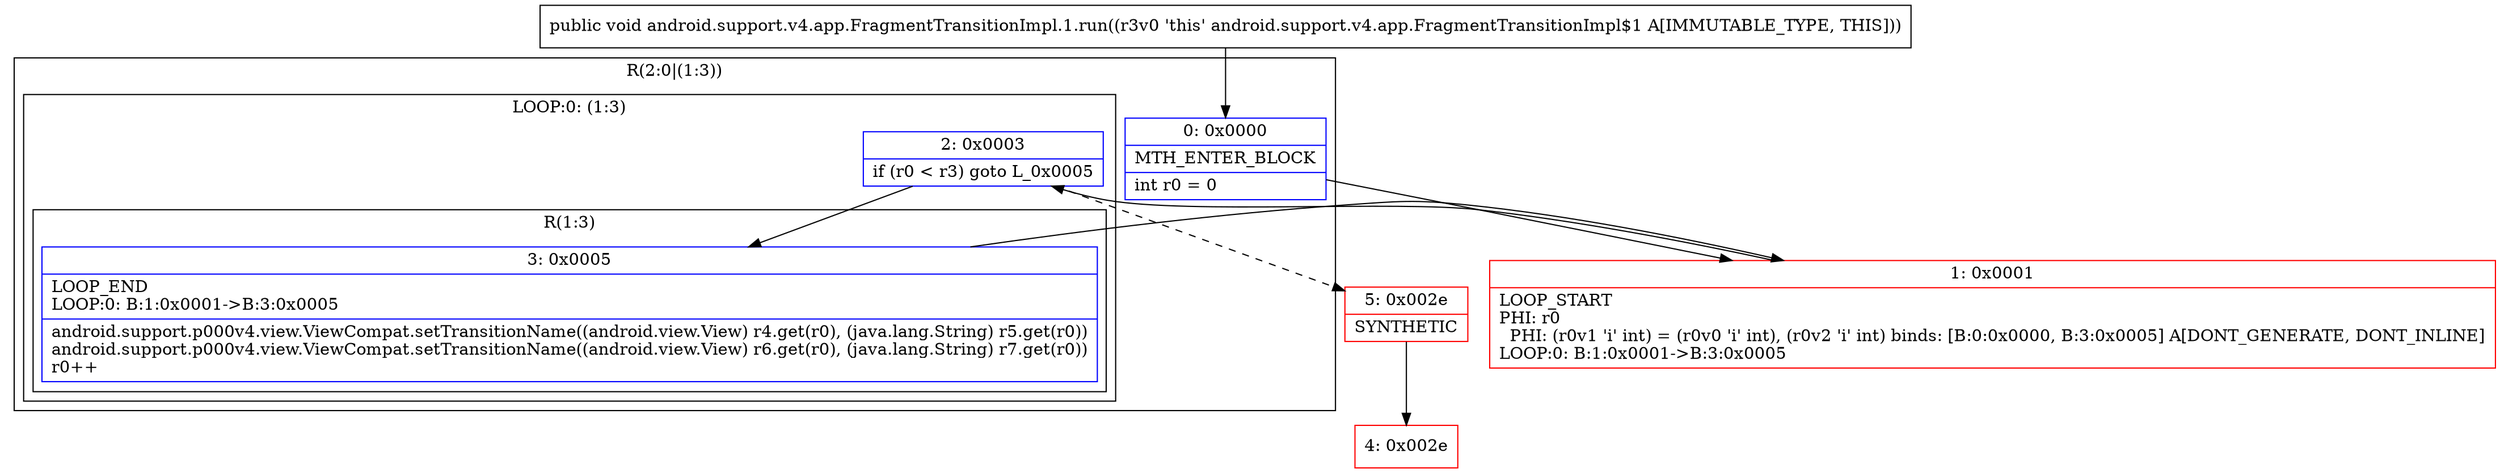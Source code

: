 digraph "CFG forandroid.support.v4.app.FragmentTransitionImpl.1.run()V" {
subgraph cluster_Region_415338578 {
label = "R(2:0|(1:3))";
node [shape=record,color=blue];
Node_0 [shape=record,label="{0\:\ 0x0000|MTH_ENTER_BLOCK\l|int r0 = 0\l}"];
subgraph cluster_LoopRegion_833337145 {
label = "LOOP:0: (1:3)";
node [shape=record,color=blue];
Node_2 [shape=record,label="{2\:\ 0x0003|if (r0 \< r3) goto L_0x0005\l}"];
subgraph cluster_Region_2135187912 {
label = "R(1:3)";
node [shape=record,color=blue];
Node_3 [shape=record,label="{3\:\ 0x0005|LOOP_END\lLOOP:0: B:1:0x0001\-\>B:3:0x0005\l|android.support.p000v4.view.ViewCompat.setTransitionName((android.view.View) r4.get(r0), (java.lang.String) r5.get(r0))\landroid.support.p000v4.view.ViewCompat.setTransitionName((android.view.View) r6.get(r0), (java.lang.String) r7.get(r0))\lr0++\l}"];
}
}
}
Node_1 [shape=record,color=red,label="{1\:\ 0x0001|LOOP_START\lPHI: r0 \l  PHI: (r0v1 'i' int) = (r0v0 'i' int), (r0v2 'i' int) binds: [B:0:0x0000, B:3:0x0005] A[DONT_GENERATE, DONT_INLINE]\lLOOP:0: B:1:0x0001\-\>B:3:0x0005\l}"];
Node_4 [shape=record,color=red,label="{4\:\ 0x002e}"];
Node_5 [shape=record,color=red,label="{5\:\ 0x002e|SYNTHETIC\l}"];
MethodNode[shape=record,label="{public void android.support.v4.app.FragmentTransitionImpl.1.run((r3v0 'this' android.support.v4.app.FragmentTransitionImpl$1 A[IMMUTABLE_TYPE, THIS])) }"];
MethodNode -> Node_0;
Node_0 -> Node_1;
Node_2 -> Node_3;
Node_2 -> Node_5[style=dashed];
Node_3 -> Node_1;
Node_1 -> Node_2;
Node_5 -> Node_4;
}

